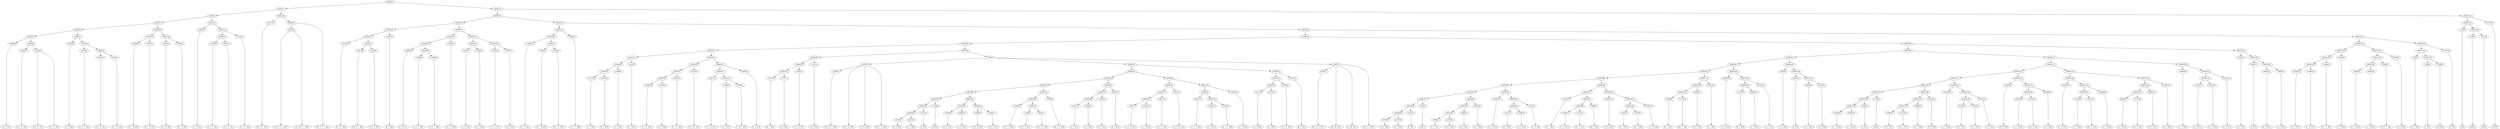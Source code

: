digraph sample{
"L3880(0)"->"[D  F  G](0)"
"L4428(0)"->"[D  E  F  G](0)"
"L4332(0)"->"[D  E  F  G](1)"
"L4332(0)"->"[D  E  F  G](2)"
"L6083(6)"->"L4428(0)"
"L6083(6)"->"L4332(0)"
"L6083(5)"->"L3880(0)"
"L6083(5)"->"L6083(6)"
"L2506(0)"->"[C  E  G](0)"
"L3200(0)"->"[C  D  E  G](0)"
"L3200(1)"->"[C  D  E  G](1)"
"L3200(2)"->"[C  D  E  G](2)"
"L6083(9)"->"L3200(1)"
"L6083(9)"->"L3200(2)"
"L6083(8)"->"L3200(0)"
"L6083(8)"->"L6083(9)"
"L6083(7)"->"L2506(0)"
"L6083(7)"->"L6083(8)"
"L6083(4)"->"L6083(5)"
"L6083(4)"->"L6083(7)"
"L3904(0)"->"[D  F  G  B](0)"
"L3904(1)"->"[D  F  G  B](1)"
"L6083(11)"->"L3904(0)"
"L6083(11)"->"L3904(1)"
"L3904(2)"->"[D  F  G  B](2)"
"L3904(3)"->"[D  F  G  B](3)"
"L6083(12)"->"L3904(2)"
"L6083(12)"->"L3904(3)"
"L6083(10)"->"L6083(11)"
"L6083(10)"->"L6083(12)"
"L6083(3)"->"L6083(4)"
"L6083(3)"->"L6083(10)"
"L2506(1)"->"[C  E  G](1)"
"L4579(0)"->"[C  E  F  G](0)"
"L4579(1)"->"[C  E  F  G](1)"
"L6083(15)"->"L4579(0)"
"L6083(15)"->"L4579(1)"
"L4579(2)"->"[C  E  F  G](2)"
"L6083(14)"->"L6083(15)"
"L6083(14)"->"L4579(2)"
"L6083(13)"->"L2506(1)"
"L6083(13)"->"L6083(14)"
"L6083(2)"->"L6083(3)"
"L6083(2)"->"L6083(13)"
"L4671(0)"->"[Cis  E  G  A](0)"
"L6012(0)"->"[Cis  E  F  G  A](0)"
"L6012(0)"->"[Cis  Dis  E  G  A](0)"
"L6009(0)"->"L6012(0)"
"L6009(0)"->"[Cis  E  F  G  A](1)"
"L6083(16)"->"L4671(0)"
"L6083(16)"->"L6009(0)"
"L6083(1)"->"L6083(2)"
"L6083(1)"->"L6083(16)"
"L4102(0)"->"[D  E  F  A](0)"
"L4655(0)"->"[Cis  D  F  A](0)"
"L4226(0)"->"[D  F  A  B](0)"
"L6083(22)"->"L4655(0)"
"L6083(22)"->"L4226(0)"
"L6083(21)"->"L4102(0)"
"L6083(21)"->"L6083(22)"
"L2557(0)"->"[D  F  A](0)"
"L6083(20)"->"L6083(21)"
"L6083(20)"->"L2557(0)"
"L2506(2)"->"[C  E  G](2)"
"L3799(0)"->"[C  E  G  B](0)"
"L-2090(0)"->"[E  F  G  B](0)"
"L6083(26)"->"L3799(0)"
"L6083(26)"->"L-2090(0)"
"L6083(25)"->"L2506(2)"
"L6083(25)"->"L6083(26)"
"L3904(4)"->"[D  F  G  B](4)"
"L6083(24)"->"L6083(25)"
"L6083(24)"->"L3904(4)"
"L2506(3)"->"[C  E  G](3)"
"L2506(4)"->"[C  E  G](4)"
"L6083(28)"->"L2506(3)"
"L6083(28)"->"L2506(4)"
"L3200(3)"->"[C  D  E  G](3)"
"L2506(5)"->"[C  E  G](5)"
"L6083(29)"->"L3200(3)"
"L6083(29)"->"L2506(5)"
"L6083(27)"->"L6083(28)"
"L6083(27)"->"L6083(29)"
"L6083(23)"->"L6083(24)"
"L6083(23)"->"L6083(27)"
"L6083(19)"->"L6083(20)"
"L6083(19)"->"L6083(23)"
"L-2090(1)"->"[E  F  G  B](1)"
"L3904(5)"->"[D  F  G  B](5)"
"L5612(0)"->"[Cis  F  G  B](0)"
"L6083(33)"->"L3904(5)"
"L6083(33)"->"L5612(0)"
"L6083(32)"->"L-2090(1)"
"L6083(32)"->"L6083(33)"
"L3904(6)"->"[D  F  G  B](6)"
"L6083(31)"->"L6083(32)"
"L6083(31)"->"L3904(6)"
"L-2213(0)"->"[C  F  G](0)"
"L4839(0)"->"[F  G  B](0)"
"L6083(40)"->"L-2213(0)"
"L6083(40)"->"L4839(0)"
"L-1948(0)"->"[F  G  A](0)"
"L6083(39)"->"L6083(40)"
"L6083(39)"->"L-1948(0)"
"L4839(1)"->"[F  G  B](1)"
"L6083(38)"->"L6083(39)"
"L6083(38)"->"L4839(1)"
"L3200(4)"->"[C  D  E  G](4)"
"L2506(6)"->"[C  E  G](6)"
"L6083(44)"->"L3200(4)"
"L6083(44)"->"L2506(6)"
"L4611(0)"->"[C  E  G  A](0)"
"L6083(43)"->"L6083(44)"
"L6083(43)"->"L4611(0)"
"L3510(0)"->"[C  E  Fis  G](0)"
"L6083(42)"->"L6083(43)"
"L6083(42)"->"L3510(0)"
"L4611(1)"->"[C  E  G  A](1)"
"L2506(7)"->"[C  E  G](7)"
"L3200(5)"->"[C  D  E  G](5)"
"L6083(47)"->"L2506(7)"
"L6083(47)"->"L3200(5)"
"L6083(46)"->"L4611(1)"
"L6083(46)"->"L6083(47)"
"L2506(8)"->"[C  E  G](8)"
"L6083(45)"->"L6083(46)"
"L6083(45)"->"L2506(8)"
"L6083(41)"->"L6083(42)"
"L6083(41)"->"L6083(45)"
"L6083(37)"->"L6083(38)"
"L6083(37)"->"L6083(41)"
"L3147(0)"->"[E  G  B](0)"
"L3147(1)"->"[E  G  B](1)"
"L6083(51)"->"L3147(0)"
"L6083(51)"->"L3147(1)"
"L3799(1)"->"[C  E  G  B](1)"
"L6083(50)"->"L6083(51)"
"L6083(50)"->"L3799(1)"
"L3147(2)"->"[E  G  B](2)"
"L6083(49)"->"L6083(50)"
"L6083(49)"->"L3147(2)"
"L2788(0)"->"[Dis  Fis  A  B](0)"
"L2407(0)"->"[Dis  Ais  B](0)"
"L2407(0)"->"[C  Dis  B](0)"
"L2407(0)"->"L2788(0)"
"L2407(0)"->"[Fis  G  A  B](0)"
"L3147(3)"->"[E  G  B](3)"
"L3147(4)"->"[E  G  B](4)"
"L6083(59)"->"L3147(3)"
"L6083(59)"->"L3147(4)"
"L4197(0)"->"[E  G](0)"
"L6083(58)"->"L6083(59)"
"L6083(58)"->"L4197(0)"
"L1758(0)"->"[rest](0)"
"L6083(57)"->"L6083(58)"
"L6083(57)"->"L1758(0)"
"L2506(9)"->"[C  E  G](9)"
"L2506(10)"->"[C  E  G](10)"
"L6083(61)"->"L2506(9)"
"L6083(61)"->"L2506(10)"
"L3200(6)"->"[C  D  E  G](6)"
"L2506(11)"->"[C  E  G](11)"
"L6083(62)"->"L3200(6)"
"L6083(62)"->"L2506(11)"
"L6083(60)"->"L6083(61)"
"L6083(60)"->"L6083(62)"
"L6083(56)"->"L6083(57)"
"L6083(56)"->"L6083(60)"
"L-2090(2)"->"[E  F  G  B](2)"
"L3904(7)"->"[D  F  G  B](7)"
"L5612(1)"->"[Cis  F  G  B](1)"
"L6083(65)"->"L3904(7)"
"L6083(65)"->"L5612(1)"
"L6083(64)"->"L-2090(2)"
"L6083(64)"->"L6083(65)"
"L3904(8)"->"[D  F  G  B](8)"
"L6083(63)"->"L6083(64)"
"L6083(63)"->"L3904(8)"
"L6083(55)"->"L6083(56)"
"L6083(55)"->"L6083(63)"
"L-2213(1)"->"[C  F  G](1)"
"L4839(2)"->"[F  G  B](2)"
"L6083(68)"->"L-2213(1)"
"L6083(68)"->"L4839(2)"
"L-1948(1)"->"[F  G  A](1)"
"L6083(67)"->"L6083(68)"
"L6083(67)"->"L-1948(1)"
"L4839(3)"->"[F  G  B](3)"
"L6083(66)"->"L6083(67)"
"L6083(66)"->"L4839(3)"
"L6083(54)"->"L6083(55)"
"L6083(54)"->"L6083(66)"
"L3200(7)"->"[C  D  E  G](7)"
"L2506(12)"->"[C  E  G](12)"
"L6083(72)"->"L3200(7)"
"L6083(72)"->"L2506(12)"
"L4611(2)"->"[C  E  G  A](2)"
"L6083(71)"->"L6083(72)"
"L6083(71)"->"L4611(2)"
"L3510(1)"->"[C  E  Fis  G](1)"
"L6083(70)"->"L6083(71)"
"L6083(70)"->"L3510(1)"
"L4611(3)"->"[C  E  G  A](3)"
"L2506(13)"->"[C  E  G](13)"
"L3200(8)"->"[C  D  E  G](8)"
"L6083(75)"->"L2506(13)"
"L6083(75)"->"L3200(8)"
"L6083(74)"->"L4611(3)"
"L6083(74)"->"L6083(75)"
"L2506(14)"->"[C  E  G](14)"
"L6083(73)"->"L6083(74)"
"L6083(73)"->"L2506(14)"
"L6083(69)"->"L6083(70)"
"L6083(69)"->"L6083(73)"
"L6083(53)"->"L6083(54)"
"L6083(53)"->"L6083(69)"
"L3147(5)"->"[E  G  B](5)"
"L3147(6)"->"[E  G  B](6)"
"L6083(78)"->"L3147(5)"
"L6083(78)"->"L3147(6)"
"L3799(2)"->"[C  E  G  B](2)"
"L6083(77)"->"L6083(78)"
"L6083(77)"->"L3799(2)"
"L3147(7)"->"[E  G  B](7)"
"L6083(76)"->"L6083(77)"
"L6083(76)"->"L3147(7)"
"L6083(52)"->"L6083(53)"
"L6083(52)"->"L6083(76)"
"L2788(1)"->"[Dis  Fis  A  B](1)"
"L2407(1)"->"[Dis  Ais  B](1)"
"L2407(1)"->"[C  Dis  B](1)"
"L2407(1)"->"L2788(1)"
"L2407(1)"->"[Fis  G  A  B](1)"
"L5183(0)"->"L2407(0)"
"L5183(0)"->"L6083(52)"
"L5183(0)"->"L2407(1)"
"L6083(48)"->"L6083(49)"
"L6083(48)"->"L5183(0)"
"L6083(36)"->"L6083(37)"
"L6083(36)"->"L6083(48)"
"L3147(8)"->"[E  G  B](8)"
"L3147(9)"->"[E  G  B](9)"
"L6083(89)"->"L3147(8)"
"L6083(89)"->"L3147(9)"
"L4197(1)"->"[E  G](1)"
"L6083(88)"->"L6083(89)"
"L6083(88)"->"L4197(1)"
"L1758(1)"->"[rest](1)"
"L6083(87)"->"L6083(88)"
"L6083(87)"->"L1758(1)"
"L3880(1)"->"[D  F  G](1)"
"L-2119(0)"->"[Cis  E  G](0)"
"L6083(92)"->"L3880(1)"
"L6083(92)"->"L-2119(0)"
"L3880(2)"->"[D  F  G](2)"
"L6083(91)"->"L6083(92)"
"L6083(91)"->"L3880(2)"
"L1815(0)"->"[D  G  B](0)"
"L6083(90)"->"L6083(91)"
"L6083(90)"->"L1815(0)"
"L6083(86)"->"L6083(87)"
"L6083(86)"->"L6083(90)"
"L2506(15)"->"[C  E  G](15)"
"L1815(1)"->"[D  G  B](1)"
"L2506(16)"->"[C  E  G](16)"
"L6083(95)"->"L1815(1)"
"L6083(95)"->"L2506(16)"
"L1821(0)"->"[C  G  A](0)"
"L6083(94)"->"L6083(95)"
"L6083(94)"->"L1821(0)"
"L6083(93)"->"L2506(15)"
"L6083(93)"->"L6083(94)"
"L6083(85)"->"L6083(86)"
"L6083(85)"->"L6083(93)"
"L1815(2)"->"[D  G  B](2)"
"L2506(17)"->"[C  E  G](17)"
"L-2119(1)"->"[Cis  E  G](1)"
"L6083(99)"->"L2506(17)"
"L6083(99)"->"L-2119(1)"
"L3880(3)"->"[D  F  G](3)"
"L6083(98)"->"L6083(99)"
"L6083(98)"->"L3880(3)"
"L6083(97)"->"L1815(2)"
"L6083(97)"->"L6083(98)"
"L2506(18)"->"[C  E  G](18)"
"L1815(3)"->"[D  G  B](3)"
"L2570(0)"->"[Dis  G  B](0)"
"L6083(102)"->"L1815(3)"
"L6083(102)"->"L2570(0)"
"L2506(19)"->"[C  E  G](19)"
"L6083(101)"->"L6083(102)"
"L6083(101)"->"L2506(19)"
"L6083(100)"->"L2506(18)"
"L6083(100)"->"L6083(101)"
"L6083(96)"->"L6083(97)"
"L6083(96)"->"L6083(100)"
"L6083(84)"->"L6083(85)"
"L6083(84)"->"L6083(96)"
"L3880(4)"->"[D  F  G](4)"
"L-2119(2)"->"[Cis  E  G](2)"
"L6083(105)"->"L3880(4)"
"L6083(105)"->"L-2119(2)"
"L3880(5)"->"[D  F  G](5)"
"L6083(104)"->"L6083(105)"
"L6083(104)"->"L3880(5)"
"L1815(4)"->"[D  G  B](4)"
"L6083(103)"->"L6083(104)"
"L6083(103)"->"L1815(4)"
"L6083(83)"->"L6083(84)"
"L6083(83)"->"L6083(103)"
"L2506(20)"->"[C  E  G](20)"
"L1815(5)"->"[D  G  B](5)"
"L2506(21)"->"[C  E  G](21)"
"L6083(108)"->"L1815(5)"
"L6083(108)"->"L2506(21)"
"L1821(1)"->"[C  G  A](1)"
"L6083(107)"->"L6083(108)"
"L6083(107)"->"L1821(1)"
"L6083(106)"->"L2506(20)"
"L6083(106)"->"L6083(107)"
"L6083(82)"->"L6083(83)"
"L6083(82)"->"L6083(106)"
"L4483(0)"->"[C  D  B](0)"
"L4861(0)"->"[D  E](0)"
"L3880(6)"->"[D  F  G](6)"
"L-2099(0)"->"[G  A  B](0)"
"L6083(111)"->"L3880(6)"
"L6083(111)"->"L-2099(0)"
"L6083(110)"->"L4861(0)"
"L6083(110)"->"L6083(111)"
"L6083(109)"->"L4483(0)"
"L6083(109)"->"L6083(110)"
"L6083(81)"->"L6083(82)"
"L6083(81)"->"L6083(109)"
"L2506(22)"->"[C  E  G](22)"
"L2506(23)"->"[C  E  G](23)"
"L6083(119)"->"L2506(22)"
"L6083(119)"->"L2506(23)"
"L2394(0)"->"[C  E](0)"
"L6083(118)"->"L6083(119)"
"L6083(118)"->"L2394(0)"
"L1758(2)"->"[rest](2)"
"L6083(117)"->"L6083(118)"
"L6083(117)"->"L1758(2)"
"L3880(7)"->"[D  F  G](7)"
"L-2119(3)"->"[Cis  E  G](3)"
"L6083(122)"->"L3880(7)"
"L6083(122)"->"L-2119(3)"
"L3880(8)"->"[D  F  G](8)"
"L6083(121)"->"L6083(122)"
"L6083(121)"->"L3880(8)"
"L1815(6)"->"[D  G  B](6)"
"L6083(120)"->"L6083(121)"
"L6083(120)"->"L1815(6)"
"L6083(116)"->"L6083(117)"
"L6083(116)"->"L6083(120)"
"L2506(24)"->"[C  E  G](24)"
"L1815(7)"->"[D  G  B](7)"
"L2506(25)"->"[C  E  G](25)"
"L6083(125)"->"L1815(7)"
"L6083(125)"->"L2506(25)"
"L1821(2)"->"[C  G  A](2)"
"L6083(124)"->"L6083(125)"
"L6083(124)"->"L1821(2)"
"L6083(123)"->"L2506(24)"
"L6083(123)"->"L6083(124)"
"L6083(115)"->"L6083(116)"
"L6083(115)"->"L6083(123)"
"L1815(8)"->"[D  G  B](8)"
"L2506(26)"->"[C  E  G](26)"
"L-2119(4)"->"[Cis  E  G](4)"
"L6083(128)"->"L2506(26)"
"L6083(128)"->"L-2119(4)"
"L3880(9)"->"[D  F  G](9)"
"L6083(127)"->"L6083(128)"
"L6083(127)"->"L3880(9)"
"L6083(126)"->"L1815(8)"
"L6083(126)"->"L6083(127)"
"L6083(114)"->"L6083(115)"
"L6083(114)"->"L6083(126)"
"L2506(27)"->"[C  E  G](27)"
"L1815(9)"->"[D  G  B](9)"
"L2570(1)"->"[Dis  G  B](1)"
"L6083(132)"->"L1815(9)"
"L6083(132)"->"L2570(1)"
"L2506(28)"->"[C  E  G](28)"
"L6083(131)"->"L6083(132)"
"L6083(131)"->"L2506(28)"
"L6083(130)"->"L2506(27)"
"L6083(130)"->"L6083(131)"
"L3880(10)"->"[D  F  G](10)"
"L-2119(5)"->"[Cis  E  G](5)"
"L6083(135)"->"L3880(10)"
"L6083(135)"->"L-2119(5)"
"L3880(11)"->"[D  F  G](11)"
"L6083(134)"->"L6083(135)"
"L6083(134)"->"L3880(11)"
"L1815(10)"->"[D  G  B](10)"
"L6083(133)"->"L6083(134)"
"L6083(133)"->"L1815(10)"
"L6083(129)"->"L6083(130)"
"L6083(129)"->"L6083(133)"
"L6083(113)"->"L6083(114)"
"L6083(113)"->"L6083(129)"
"L2506(29)"->"[C  E  G](29)"
"L1815(11)"->"[D  G  B](11)"
"L2506(30)"->"[C  E  G](30)"
"L6083(138)"->"L1815(11)"
"L6083(138)"->"L2506(30)"
"L1821(3)"->"[C  G  A](3)"
"L6083(137)"->"L6083(138)"
"L6083(137)"->"L1821(3)"
"L6083(136)"->"L2506(29)"
"L6083(136)"->"L6083(137)"
"L6083(112)"->"L6083(113)"
"L6083(112)"->"L6083(136)"
"L6083(80)"->"L6083(81)"
"L6083(80)"->"L6083(112)"
"L4483(1)"->"[C  D  B](1)"
"L4861(1)"->"[D  E](1)"
"L3880(12)"->"[D  F  G](12)"
"L-2099(1)"->"[G  A  B](1)"
"L6083(141)"->"L3880(12)"
"L6083(141)"->"L-2099(1)"
"L6083(140)"->"L4861(1)"
"L6083(140)"->"L6083(141)"
"L6083(139)"->"L4483(1)"
"L6083(139)"->"L6083(140)"
"L6083(79)"->"L6083(80)"
"L6083(79)"->"L6083(139)"
"L6083(35)"->"L6083(36)"
"L6083(35)"->"L6083(79)"
"L2506(31)"->"[C  E  G](31)"
"L2506(32)"->"[C  E  G](32)"
"L6083(146)"->"L2506(31)"
"L6083(146)"->"L2506(32)"
"L3592(0)"->"[D  F  G  A](0)"
"L6083(145)"->"L6083(146)"
"L6083(145)"->"L3592(0)"
"L4839(4)"->"[F  G  B](4)"
"L6083(144)"->"L6083(145)"
"L6083(144)"->"L4839(4)"
"L2506(33)"->"[C  E  G](33)"
"L2506(34)"->"[C  E  G](34)"
"L6083(149)"->"L2506(33)"
"L6083(149)"->"L2506(34)"
"L3592(1)"->"[D  F  G  A](1)"
"L6083(148)"->"L6083(149)"
"L6083(148)"->"L3592(1)"
"L4839(5)"->"[F  G  B](5)"
"L6083(147)"->"L6083(148)"
"L6083(147)"->"L4839(5)"
"L6083(143)"->"L6083(144)"
"L6083(143)"->"L6083(147)"
"L450(0)"->"[C  E  B](0)"
"L2394(1)"->"[C  E](1)"
"L-1868(0)"->"[Dis  G](0)"
"L6083(152)"->"L2394(1)"
"L6083(152)"->"L-1868(0)"
"L6083(151)"->"L450(0)"
"L6083(151)"->"L6083(152)"
"L4197(2)"->"[E  G](2)"
"L6083(150)"->"L6083(151)"
"L6083(150)"->"L4197(2)"
"L6083(142)"->"L6083(143)"
"L6083(142)"->"L6083(150)"
"L6083(34)"->"L6083(35)"
"L6083(34)"->"L6083(142)"
"L6083(30)"->"L6083(31)"
"L6083(30)"->"L6083(34)"
"L6083(18)"->"L6083(19)"
"L6083(18)"->"L6083(30)"
"L-724(0)"->"[C](0)"
"L1758(3)"->"[rest](3)"
"L1758(4)"->"[rest](4)"
"L6083(155)"->"L1758(3)"
"L6083(155)"->"L1758(4)"
"L6083(154)"->"L-724(0)"
"L6083(154)"->"L6083(155)"
"L1758(5)"->"[rest](5)"
"L6083(153)"->"L6083(154)"
"L6083(153)"->"L1758(5)"
"L6083(17)"->"L6083(18)"
"L6083(17)"->"L6083(153)"
"L6083(0)"->"L6083(1)"
"L6083(0)"->"L6083(17)"
{rank = min; "L6083(0)"}
{rank = same; "L6083(1)"; "L6083(17)";}
{rank = same; "L6083(2)"; "L6083(16)"; "L6083(18)"; "L6083(153)";}
{rank = same; "L6083(3)"; "L6083(13)"; "L4671(0)"; "L6009(0)"; "L6083(19)"; "L6083(30)"; "L6083(154)"; "L1758(5)";}
{rank = same; "L6083(4)"; "L6083(10)"; "L2506(1)"; "L6083(14)"; "L6012(0)"; "L6083(20)"; "L6083(23)"; "L6083(31)"; "L6083(34)"; "L-724(0)"; "L6083(155)";}
{rank = same; "L6083(5)"; "L6083(7)"; "L6083(11)"; "L6083(12)"; "L6083(15)"; "L4579(2)"; "L6083(21)"; "L2557(0)"; "L6083(24)"; "L6083(27)"; "L6083(32)"; "L3904(6)"; "L6083(35)"; "L6083(142)"; "L1758(3)"; "L1758(4)";}
{rank = same; "L3880(0)"; "L6083(6)"; "L2506(0)"; "L6083(8)"; "L3904(0)"; "L3904(1)"; "L3904(2)"; "L3904(3)"; "L4579(0)"; "L4579(1)"; "L4102(0)"; "L6083(22)"; "L6083(25)"; "L3904(4)"; "L6083(28)"; "L6083(29)"; "L-2090(1)"; "L6083(33)"; "L6083(36)"; "L6083(79)"; "L6083(143)"; "L6083(150)";}
{rank = same; "L4428(0)"; "L4332(0)"; "L3200(0)"; "L6083(9)"; "L4655(0)"; "L4226(0)"; "L2506(2)"; "L6083(26)"; "L2506(3)"; "L2506(4)"; "L3200(3)"; "L2506(5)"; "L3904(5)"; "L5612(0)"; "L6083(37)"; "L6083(48)"; "L6083(80)"; "L6083(139)"; "L6083(144)"; "L6083(147)"; "L6083(151)"; "L4197(2)";}
{rank = same; "L3200(1)"; "L3200(2)"; "L3799(0)"; "L-2090(0)"; "L6083(38)"; "L6083(41)"; "L6083(49)"; "L5183(0)"; "L6083(81)"; "L6083(112)"; "L4483(1)"; "L6083(140)"; "L6083(145)"; "L4839(4)"; "L6083(148)"; "L4839(5)"; "L450(0)"; "L6083(152)";}
{rank = same; "L6083(39)"; "L4839(1)"; "L6083(42)"; "L6083(45)"; "L6083(50)"; "L3147(2)"; "L2407(0)"; "L6083(52)"; "L2407(1)"; "L6083(82)"; "L6083(109)"; "L6083(113)"; "L6083(136)"; "L4861(1)"; "L6083(141)"; "L6083(146)"; "L3592(0)"; "L6083(149)"; "L3592(1)"; "L2394(1)"; "L-1868(0)";}
{rank = same; "L6083(40)"; "L-1948(0)"; "L6083(43)"; "L3510(0)"; "L6083(46)"; "L2506(8)"; "L6083(51)"; "L3799(1)"; "L2788(0)"; "L6083(53)"; "L6083(76)"; "L2788(1)"; "L6083(83)"; "L6083(106)"; "L4483(0)"; "L6083(110)"; "L6083(114)"; "L6083(129)"; "L2506(29)"; "L6083(137)"; "L3880(12)"; "L-2099(1)"; "L2506(31)"; "L2506(32)"; "L2506(33)"; "L2506(34)";}
{rank = same; "L-2213(0)"; "L4839(0)"; "L6083(44)"; "L4611(0)"; "L4611(1)"; "L6083(47)"; "L3147(0)"; "L3147(1)"; "L6083(54)"; "L6083(69)"; "L6083(77)"; "L3147(7)"; "L6083(84)"; "L6083(103)"; "L2506(20)"; "L6083(107)"; "L4861(0)"; "L6083(111)"; "L6083(115)"; "L6083(126)"; "L6083(130)"; "L6083(133)"; "L6083(138)"; "L1821(3)";}
{rank = same; "L3200(4)"; "L2506(6)"; "L2506(7)"; "L3200(5)"; "L6083(55)"; "L6083(66)"; "L6083(70)"; "L6083(73)"; "L6083(78)"; "L3799(2)"; "L6083(85)"; "L6083(96)"; "L6083(104)"; "L1815(4)"; "L6083(108)"; "L1821(1)"; "L3880(6)"; "L-2099(0)"; "L6083(116)"; "L6083(123)"; "L1815(8)"; "L6083(127)"; "L2506(27)"; "L6083(131)"; "L6083(134)"; "L1815(10)"; "L1815(11)"; "L2506(30)";}
{rank = same; "L6083(56)"; "L6083(63)"; "L6083(67)"; "L4839(3)"; "L6083(71)"; "L3510(1)"; "L6083(74)"; "L2506(14)"; "L3147(5)"; "L3147(6)"; "L6083(86)"; "L6083(93)"; "L6083(97)"; "L6083(100)"; "L6083(105)"; "L3880(5)"; "L1815(5)"; "L2506(21)"; "L6083(117)"; "L6083(120)"; "L2506(24)"; "L6083(124)"; "L6083(128)"; "L3880(9)"; "L6083(132)"; "L2506(28)"; "L6083(135)"; "L3880(11)";}
{rank = same; "L6083(57)"; "L6083(60)"; "L6083(64)"; "L3904(8)"; "L6083(68)"; "L-1948(1)"; "L6083(72)"; "L4611(2)"; "L4611(3)"; "L6083(75)"; "L6083(87)"; "L6083(90)"; "L2506(15)"; "L6083(94)"; "L1815(2)"; "L6083(98)"; "L2506(18)"; "L6083(101)"; "L3880(4)"; "L-2119(2)"; "L6083(118)"; "L1758(2)"; "L6083(121)"; "L1815(6)"; "L6083(125)"; "L1821(2)"; "L2506(26)"; "L-2119(4)"; "L1815(9)"; "L2570(1)"; "L3880(10)"; "L-2119(5)";}
{rank = same; "L6083(58)"; "L1758(0)"; "L6083(61)"; "L6083(62)"; "L-2090(2)"; "L6083(65)"; "L-2213(1)"; "L4839(2)"; "L3200(7)"; "L2506(12)"; "L2506(13)"; "L3200(8)"; "L6083(88)"; "L1758(1)"; "L6083(91)"; "L1815(0)"; "L6083(95)"; "L1821(0)"; "L6083(99)"; "L3880(3)"; "L6083(102)"; "L2506(19)"; "L6083(119)"; "L2394(0)"; "L6083(122)"; "L3880(8)"; "L1815(7)"; "L2506(25)";}
{rank = same; "L6083(59)"; "L4197(0)"; "L2506(9)"; "L2506(10)"; "L3200(6)"; "L2506(11)"; "L3904(7)"; "L5612(1)"; "L6083(89)"; "L4197(1)"; "L6083(92)"; "L3880(2)"; "L1815(1)"; "L2506(16)"; "L2506(17)"; "L-2119(1)"; "L1815(3)"; "L2570(0)"; "L2506(22)"; "L2506(23)"; "L3880(7)"; "L-2119(3)";}
{rank = same; "L3147(3)"; "L3147(4)"; "L3147(8)"; "L3147(9)"; "L3880(1)"; "L-2119(0)";}
{rank = max; "[C  D  B](0)"; "[C  D  B](1)"; "[C  D  E  G](0)"; "[C  D  E  G](1)"; "[C  D  E  G](2)"; "[C  D  E  G](3)"; "[C  D  E  G](4)"; "[C  D  E  G](5)"; "[C  D  E  G](6)"; "[C  D  E  G](7)"; "[C  D  E  G](8)"; "[C  Dis  B](0)"; "[C  Dis  B](1)"; "[C  E  B](0)"; "[C  E  F  G](0)"; "[C  E  F  G](1)"; "[C  E  F  G](2)"; "[C  E  Fis  G](0)"; "[C  E  Fis  G](1)"; "[C  E  G  A](0)"; "[C  E  G  A](1)"; "[C  E  G  A](2)"; "[C  E  G  A](3)"; "[C  E  G  B](0)"; "[C  E  G  B](1)"; "[C  E  G  B](2)"; "[C  E  G](0)"; "[C  E  G](1)"; "[C  E  G](10)"; "[C  E  G](11)"; "[C  E  G](12)"; "[C  E  G](13)"; "[C  E  G](14)"; "[C  E  G](15)"; "[C  E  G](16)"; "[C  E  G](17)"; "[C  E  G](18)"; "[C  E  G](19)"; "[C  E  G](2)"; "[C  E  G](20)"; "[C  E  G](21)"; "[C  E  G](22)"; "[C  E  G](23)"; "[C  E  G](24)"; "[C  E  G](25)"; "[C  E  G](26)"; "[C  E  G](27)"; "[C  E  G](28)"; "[C  E  G](29)"; "[C  E  G](3)"; "[C  E  G](30)"; "[C  E  G](31)"; "[C  E  G](32)"; "[C  E  G](33)"; "[C  E  G](34)"; "[C  E  G](4)"; "[C  E  G](5)"; "[C  E  G](6)"; "[C  E  G](7)"; "[C  E  G](8)"; "[C  E  G](9)"; "[C  E](0)"; "[C  E](1)"; "[C  F  G](0)"; "[C  F  G](1)"; "[C  G  A](0)"; "[C  G  A](1)"; "[C  G  A](2)"; "[C  G  A](3)"; "[C](0)"; "[Cis  D  F  A](0)"; "[Cis  Dis  E  G  A](0)"; "[Cis  E  F  G  A](0)"; "[Cis  E  F  G  A](1)"; "[Cis  E  G  A](0)"; "[Cis  E  G](0)"; "[Cis  E  G](1)"; "[Cis  E  G](2)"; "[Cis  E  G](3)"; "[Cis  E  G](4)"; "[Cis  E  G](5)"; "[Cis  F  G  B](0)"; "[Cis  F  G  B](1)"; "[D  E  F  A](0)"; "[D  E  F  G](0)"; "[D  E  F  G](1)"; "[D  E  F  G](2)"; "[D  E](0)"; "[D  E](1)"; "[D  F  A  B](0)"; "[D  F  A](0)"; "[D  F  G  A](0)"; "[D  F  G  A](1)"; "[D  F  G  B](0)"; "[D  F  G  B](1)"; "[D  F  G  B](2)"; "[D  F  G  B](3)"; "[D  F  G  B](4)"; "[D  F  G  B](5)"; "[D  F  G  B](6)"; "[D  F  G  B](7)"; "[D  F  G  B](8)"; "[D  F  G](0)"; "[D  F  G](1)"; "[D  F  G](10)"; "[D  F  G](11)"; "[D  F  G](12)"; "[D  F  G](2)"; "[D  F  G](3)"; "[D  F  G](4)"; "[D  F  G](5)"; "[D  F  G](6)"; "[D  F  G](7)"; "[D  F  G](8)"; "[D  F  G](9)"; "[D  G  B](0)"; "[D  G  B](1)"; "[D  G  B](10)"; "[D  G  B](11)"; "[D  G  B](2)"; "[D  G  B](3)"; "[D  G  B](4)"; "[D  G  B](5)"; "[D  G  B](6)"; "[D  G  B](7)"; "[D  G  B](8)"; "[D  G  B](9)"; "[Dis  Ais  B](0)"; "[Dis  Ais  B](1)"; "[Dis  Fis  A  B](0)"; "[Dis  Fis  A  B](1)"; "[Dis  G  B](0)"; "[Dis  G  B](1)"; "[Dis  G](0)"; "[E  F  G  B](0)"; "[E  F  G  B](1)"; "[E  F  G  B](2)"; "[E  G  B](0)"; "[E  G  B](1)"; "[E  G  B](2)"; "[E  G  B](3)"; "[E  G  B](4)"; "[E  G  B](5)"; "[E  G  B](6)"; "[E  G  B](7)"; "[E  G  B](8)"; "[E  G  B](9)"; "[E  G](0)"; "[E  G](1)"; "[E  G](2)"; "[F  G  A](0)"; "[F  G  A](1)"; "[F  G  B](0)"; "[F  G  B](1)"; "[F  G  B](2)"; "[F  G  B](3)"; "[F  G  B](4)"; "[F  G  B](5)"; "[Fis  G  A  B](0)"; "[Fis  G  A  B](1)"; "[G  A  B](0)"; "[G  A  B](1)"; "[rest](0)"; "[rest](1)"; "[rest](2)"; "[rest](3)"; "[rest](4)"; "[rest](5)";}
}